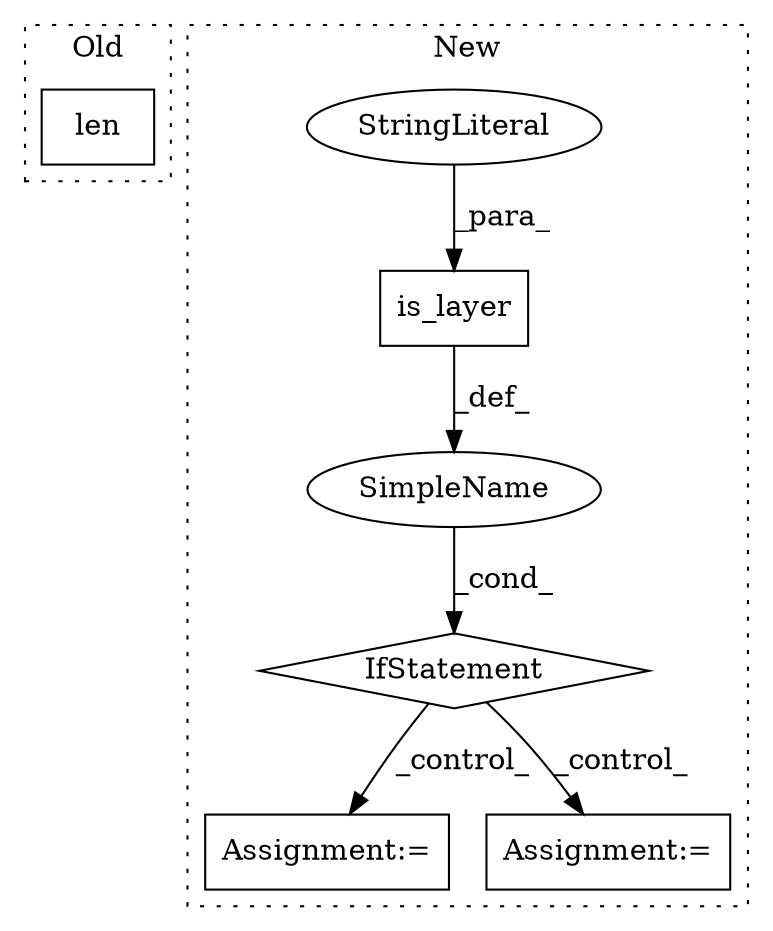 digraph G {
subgraph cluster0 {
1 [label="len" a="32" s="337,359" l="4,1" shape="box"];
label = "Old";
style="dotted";
}
subgraph cluster1 {
2 [label="is_layer" a="32" s="715,736" l="9,1" shape="box"];
3 [label="IfStatement" a="25" s="711,737" l="4,2" shape="diamond"];
4 [label="StringLiteral" a="45" s="730" l="6" shape="ellipse"];
5 [label="SimpleName" a="42" s="" l="" shape="ellipse"];
6 [label="Assignment:=" a="7" s="799" l="1" shape="box"];
7 [label="Assignment:=" a="7" s="754" l="1" shape="box"];
label = "New";
style="dotted";
}
2 -> 5 [label="_def_"];
3 -> 6 [label="_control_"];
3 -> 7 [label="_control_"];
4 -> 2 [label="_para_"];
5 -> 3 [label="_cond_"];
}